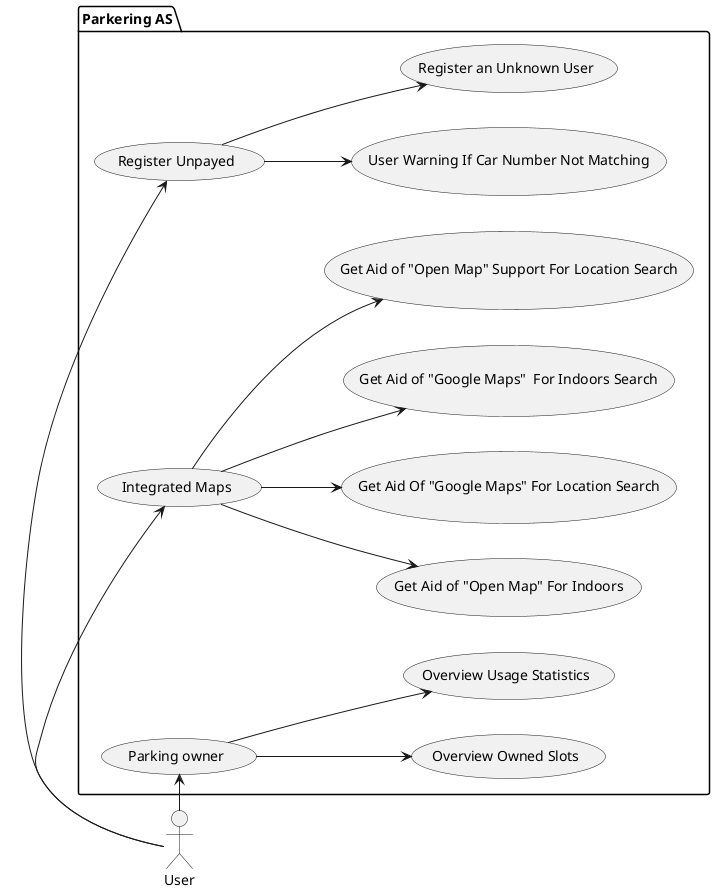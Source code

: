 @startuml
'overordnet grupper 7-9

left to right direction
:User: as usr
':Admin: as adm
package "Parkering AS" {
'overordnet
' usecase "Registering Of Account" as A1
' usecase "User Login" as A2
' usecase "User Setup" as A3
' usecase "Register Parking Slot" as A4
' usecase "Order Parking Slot" as A5
' usecase "Administer Self" as A6
 usecase "Register Unpayed" as A7
 usecase "Integrated Maps" as A8
 usecase "Parking owner" as A9
' usecase "Statistics" as A10
' usecase "Sorting" as A11
' usecase "Conatct" as A12
' usecase "Rapport" as A13
' usecase "Administer" as A14


'' underordnet
' 'A1 "Registering Of Account"
' usecase "Register an Email" as A1B1
' usecase "Register a Phone Number" as A1B2
' usecase "Sign in With Google" as A1B3
' usecase "Sign in With Apple" as A1B4
' 'A2 "User Login"
' usecase "Instant Login with tlf/email" as A2B1
' usecase "Login with 3-rd Party" as A2B2
' usecase "Restore Password" as A2B3
' 'A3 "User Setup"
' usecase "Register a Car with shield number" as A3B1
' usecase "Register a Credit/Debit Card" as A3B2
' usecase "Register a Vips Account" as A3B3
' 'A4 "Register Parking Slot"
' usecase "Register a Parking House" as A4B1
' usecase "Adjust Parking Slot Spacing" as A4B2
' usecase "Register a Single Parking Slot" as A4B3
' 'A5 "Order Parking Slot"
' usecase "List Available Parking Slots" as A5B1
' usecase "List Parking Slots Closer to Exit" as A5B2
' usecase "List Parking Slots Close to Me(GPS)" as A5B3
' usecase "Reserve Parking Slot" as A5B4
' usecase "Define Reserve Time" as A5B5
' usecase "Cancel Reservation" as A5B6
' usecase "Prolong Reservation" as A5B7
' 'A6 "Administer Own"
' usecase "List Reserved Slots" as A6B1
' usecase "Report Unknown Parked Car By Shield-N" as A6B2
 'A7 "Register Unpayed"
 usecase "User Warning If Car Number Not Matching" as A7B1
 usecase "Register an Unknown User" as A7B2
 'A8 "Integrated Maps"
 usecase "Get Aid of "Open Map" For Indoors" as A8B1
 usecase "Get Aid Of "Google Maps" For Location Search" as A8B2
 usecase "Get Aid of "Google Maps"  For Indoors Search" as A8B3
 usecase "Get Aid of "Open Map" Support For Location Search" as A8B4
 'A9  "Parking owner"
 usecase "Overview Owned Slots" as A9B1
 usecase "Overview Usage Statistics" as A9B2
'' A10 "Statistics"
' usecase "Overview Unpayed Reported Cars" as A10B1
' usecase "Overview Registering Per Time Unit" as A10B2
' usecase "Overview Income Per Time Unit" as A10B3
' 'A11 "Sorting"
' usecase "Sort By GPS" as A11B1
' usecase "Sort By Travel Time " as A11B2
' usecase "Sort By Previously Most Used " as A11B3
' 'A12 "Conatct"
' usecase "Communicate with Integrated Chat" as A12B1
' usecase "Get Mobile Number Of Another User" as A12B2
' usecase "Get Email Addres Of Another User" as A12B3
' 'A13 "Rapport"
' usecase "Report Occupied Reserved Slot" as A13B1
' usecase "Report Non-Responding Parking-Owner " as A13B2
' usecase "Report Inappropriate Add Content" as A13B3
' usecase "Report Inappropriate Chat Content" as A13B4
' 'A14 "Administrer"
'' usecase "Remove Inappropriate Parking Registration" as A14B1
'' usecase "Ban User Temporarily" as A14B2
'' usecase "Remove User Permanently" as A14B3

}

'User - Entities
'usr -> A1
'usr -> A2
'usr -> A3
'usr -> A4
'usr -> A5
'usr -> A6
usr -> A7
usr -> A8
usr -> A9
'usr -> A10
'usr -> A11
'usr -> A12
'usr -> A13

'adm -> A14

'ENtities - Enteties
'A1 --> A1B1
'A1 --> A1B2
'A1 --> A1B3
'A1 --> A1B4
'
'A2 --> A2B1
'A2 --> A2B2
'A2 --> A2B3
'
'A3 --> A3B1
'A3 --> A3B2
'A3 --> A3B3
'
'A4 --> A4B1
'A4 --> A4B2
'A4 --> A4B3
'
'A5 --> A5B1
'A5 --> A5B2
'A5 --> A5B3
'A5 --> A5B4
'A5 --> A5B5
'A5 --> A5B6
'A5 --> A5B7
'
'A6 --> A6B1
'A6 --> A6B2

A7 --> A7B1
A7 --> A7B2

A8 --> A8B1
A8 --> A8B2
A8 --> A8B3
A8 --> A8B4

A9 --> A9B1
A9 --> A9B2

'A10 --> A10B1
'A10 --> A10B2
'A10 --> A10B3
'
'A11 --> A11B1
'A11 --> A11B2
'A11 --> A11B3
'
'A12 --> A12B1
'A12 --> A12B2
'A12 --> A12B3
'
'A13 --> A13B1
'A13 --> A13B2
'A13 --> A13B3
'A13 --> A13B4

'A14 --> A14B1
'A14 --> A14B2
'A14 --> A14B3



@enduml